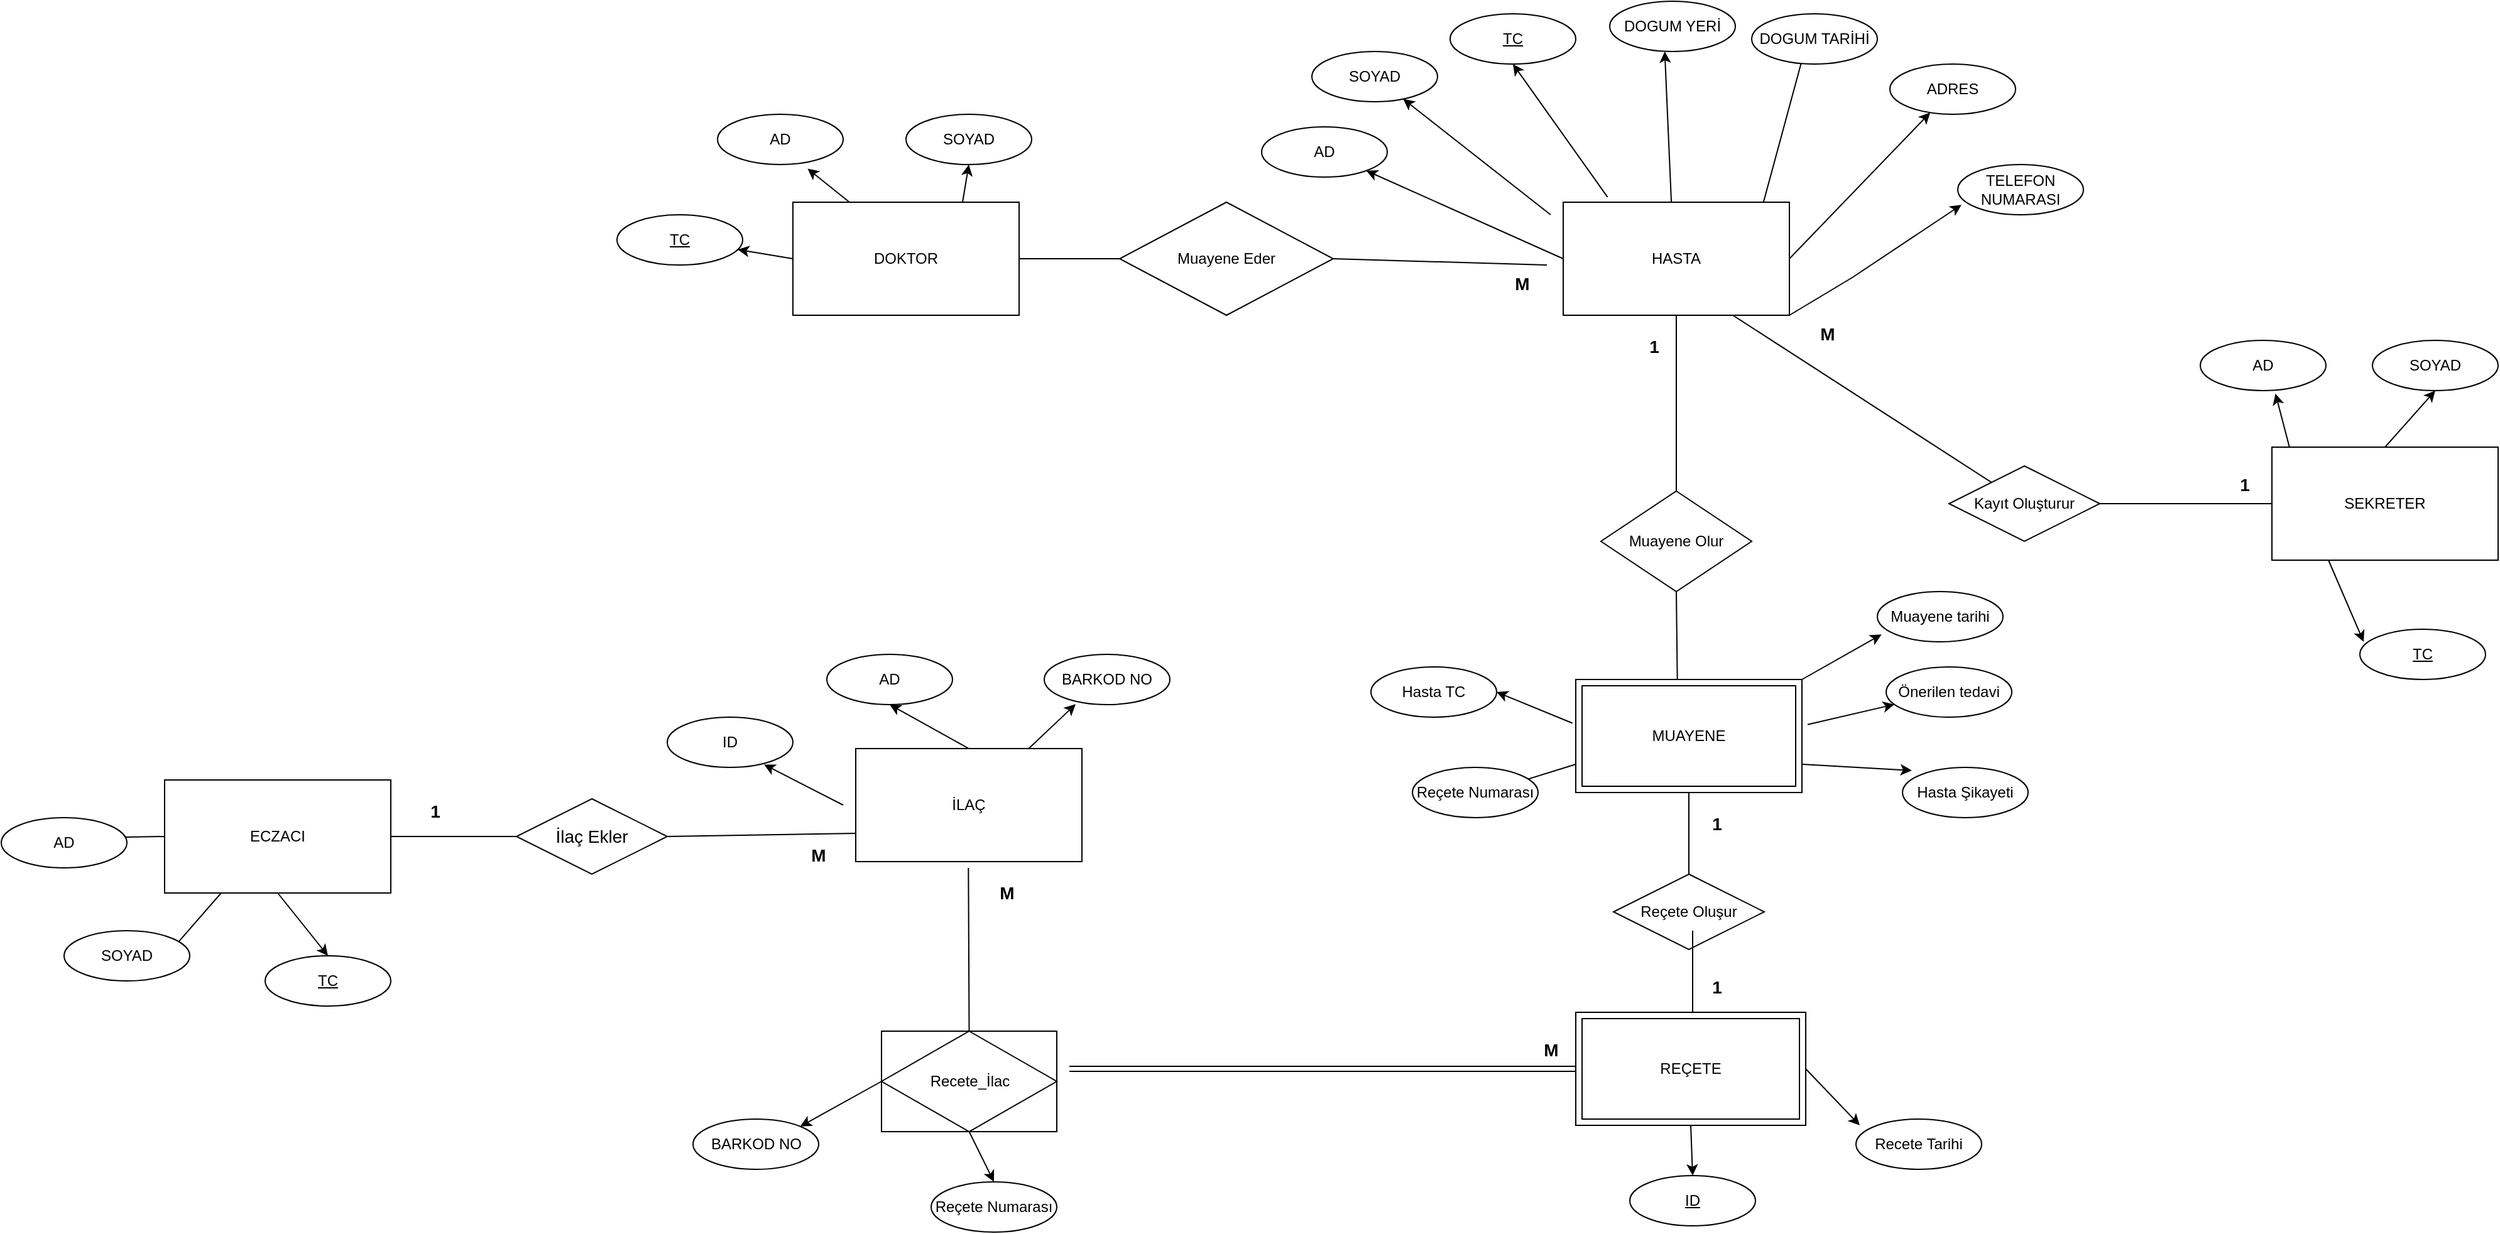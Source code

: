 <mxfile version="20.6.2" type="device"><diagram id="vHYphBkDn_1Jc8pr0I4r" name="Sayfa -1"><mxGraphModel dx="3870" dy="2345" grid="1" gridSize="10" guides="1" tooltips="1" connect="1" arrows="1" fold="1" page="1" pageScale="1" pageWidth="827" pageHeight="1169" math="0" shadow="0"><root><mxCell id="0"/><mxCell id="1" parent="0"/><mxCell id="0F81_-0SvKTZjGphXRvX-48" style="rounded=0;orthogonalLoop=1;jettySize=auto;html=1;" edge="1" parent="1" target="0F81_-0SvKTZjGphXRvX-10"><mxGeometry relative="1" as="geometry"><mxPoint x="83" y="140" as="sourcePoint"/></mxGeometry></mxCell><mxCell id="0F81_-0SvKTZjGphXRvX-49" style="edgeStyle=none;rounded=0;orthogonalLoop=1;jettySize=auto;html=1;exitX=0.5;exitY=1;exitDx=0;exitDy=0;" edge="1" parent="1" source="0F81_-0SvKTZjGphXRvX-1"><mxGeometry relative="1" as="geometry"><mxPoint x="173.805" y="9.997" as="targetPoint"/></mxGeometry></mxCell><mxCell id="0F81_-0SvKTZjGphXRvX-50" style="edgeStyle=none;rounded=0;orthogonalLoop=1;jettySize=auto;html=1;exitX=0.75;exitY=1;exitDx=0;exitDy=0;entryX=0.5;entryY=0;entryDx=0;entryDy=0;" edge="1" parent="1" source="0F81_-0SvKTZjGphXRvX-1" target="0F81_-0SvKTZjGphXRvX-16"><mxGeometry relative="1" as="geometry"/></mxCell><mxCell id="0F81_-0SvKTZjGphXRvX-51" style="edgeStyle=none;rounded=0;orthogonalLoop=1;jettySize=auto;html=1;exitX=1;exitY=1;exitDx=0;exitDy=0;entryX=0.029;entryY=0.802;entryDx=0;entryDy=0;entryPerimeter=0;" edge="1" parent="1" source="0F81_-0SvKTZjGphXRvX-1" target="0F81_-0SvKTZjGphXRvX-12"><mxGeometry relative="1" as="geometry"><Array as="points"><mxPoint x="323" y="190"/></Array></mxGeometry></mxCell><mxCell id="0F81_-0SvKTZjGphXRvX-52" style="edgeStyle=none;rounded=0;orthogonalLoop=1;jettySize=auto;html=1;exitX=1;exitY=0.5;exitDx=0;exitDy=0;" edge="1" parent="1" source="0F81_-0SvKTZjGphXRvX-1" target="0F81_-0SvKTZjGphXRvX-11"><mxGeometry relative="1" as="geometry"/></mxCell><mxCell id="0F81_-0SvKTZjGphXRvX-53" style="edgeStyle=none;rounded=0;orthogonalLoop=1;jettySize=auto;html=1;exitX=0;exitY=0.5;exitDx=0;exitDy=0;" edge="1" parent="1" source="0F81_-0SvKTZjGphXRvX-1" target="0F81_-0SvKTZjGphXRvX-8"><mxGeometry relative="1" as="geometry"/></mxCell><mxCell id="0F81_-0SvKTZjGphXRvX-1" value="HASTA" style="whiteSpace=wrap;html=1;align=center;" vertex="1" parent="1"><mxGeometry x="93" y="130" width="180" height="90" as="geometry"/></mxCell><mxCell id="0F81_-0SvKTZjGphXRvX-63" style="edgeStyle=none;rounded=0;orthogonalLoop=1;jettySize=auto;html=1;exitX=0.5;exitY=0;exitDx=0;exitDy=0;entryX=0.5;entryY=1;entryDx=0;entryDy=0;" edge="1" parent="1" source="0F81_-0SvKTZjGphXRvX-2" target="0F81_-0SvKTZjGphXRvX-19"><mxGeometry relative="1" as="geometry"><mxPoint x="-370" y="535" as="targetPoint"/></mxGeometry></mxCell><mxCell id="0F81_-0SvKTZjGphXRvX-65" style="edgeStyle=none;rounded=0;orthogonalLoop=1;jettySize=auto;html=1;entryX=0.25;entryY=0.992;entryDx=0;entryDy=0;entryPerimeter=0;" edge="1" parent="1" source="0F81_-0SvKTZjGphXRvX-2" target="0F81_-0SvKTZjGphXRvX-14"><mxGeometry relative="1" as="geometry"/></mxCell><mxCell id="0F81_-0SvKTZjGphXRvX-66" style="edgeStyle=none;rounded=0;orthogonalLoop=1;jettySize=auto;html=1;entryX=0.77;entryY=0.942;entryDx=0;entryDy=0;entryPerimeter=0;" edge="1" parent="1" target="0F81_-0SvKTZjGphXRvX-7"><mxGeometry relative="1" as="geometry"><mxPoint x="-480" y="610" as="sourcePoint"/></mxGeometry></mxCell><mxCell id="0F81_-0SvKTZjGphXRvX-2" value="İLAÇ" style="whiteSpace=wrap;html=1;align=center;" vertex="1" parent="1"><mxGeometry x="-470" y="565" width="180" height="90" as="geometry"/></mxCell><mxCell id="0F81_-0SvKTZjGphXRvX-62" style="edgeStyle=none;rounded=0;orthogonalLoop=1;jettySize=auto;html=1;entryX=0.5;entryY=0;entryDx=0;entryDy=0;exitX=0.5;exitY=1;exitDx=0;exitDy=0;" edge="1" parent="1" source="0F81_-0SvKTZjGphXRvX-102" target="0F81_-0SvKTZjGphXRvX-42"><mxGeometry relative="1" as="geometry"><mxPoint x="196" y="895" as="targetPoint"/></mxGeometry></mxCell><mxCell id="0F81_-0SvKTZjGphXRvX-76" style="edgeStyle=none;rounded=0;orthogonalLoop=1;jettySize=auto;html=1;exitX=1;exitY=0.5;exitDx=0;exitDy=0;entryX=0;entryY=0.5;entryDx=0;entryDy=0;" edge="1" parent="1" source="0F81_-0SvKTZjGphXRvX-3"><mxGeometry relative="1" as="geometry"><mxPoint x="329" y="865" as="targetPoint"/></mxGeometry></mxCell><mxCell id="0F81_-0SvKTZjGphXRvX-3" value="REÇETE" style="whiteSpace=wrap;html=1;align=center;" vertex="1" parent="1"><mxGeometry x="106" y="775" width="180" height="90" as="geometry"/></mxCell><mxCell id="0F81_-0SvKTZjGphXRvX-59" style="edgeStyle=none;rounded=0;orthogonalLoop=1;jettySize=auto;html=1;exitX=0.75;exitY=0;exitDx=0;exitDy=0;entryX=0.5;entryY=1;entryDx=0;entryDy=0;" edge="1" parent="1" source="0F81_-0SvKTZjGphXRvX-4" target="0F81_-0SvKTZjGphXRvX-23"><mxGeometry relative="1" as="geometry"/></mxCell><mxCell id="0F81_-0SvKTZjGphXRvX-60" style="edgeStyle=none;rounded=0;orthogonalLoop=1;jettySize=auto;html=1;exitX=0.25;exitY=0;exitDx=0;exitDy=0;entryX=0.717;entryY=1.081;entryDx=0;entryDy=0;entryPerimeter=0;" edge="1" parent="1" source="0F81_-0SvKTZjGphXRvX-4" target="0F81_-0SvKTZjGphXRvX-22"><mxGeometry relative="1" as="geometry"/></mxCell><mxCell id="0F81_-0SvKTZjGphXRvX-61" style="edgeStyle=none;rounded=0;orthogonalLoop=1;jettySize=auto;html=1;exitX=0;exitY=0.5;exitDx=0;exitDy=0;" edge="1" parent="1" source="0F81_-0SvKTZjGphXRvX-4" target="0F81_-0SvKTZjGphXRvX-41"><mxGeometry relative="1" as="geometry"/></mxCell><mxCell id="0F81_-0SvKTZjGphXRvX-4" value="DOKTOR" style="whiteSpace=wrap;html=1;align=center;" vertex="1" parent="1"><mxGeometry x="-520" y="130" width="180" height="90" as="geometry"/></mxCell><mxCell id="0F81_-0SvKTZjGphXRvX-72" style="edgeStyle=none;rounded=0;orthogonalLoop=1;jettySize=auto;html=1;exitX=0;exitY=0.5;exitDx=0;exitDy=0;entryX=1;entryY=0;entryDx=0;entryDy=0;" edge="1" parent="1" source="0F81_-0SvKTZjGphXRvX-5"><mxGeometry relative="1" as="geometry"><mxPoint x="-1064.883" y="635.763" as="targetPoint"/></mxGeometry></mxCell><mxCell id="0F81_-0SvKTZjGphXRvX-73" style="edgeStyle=none;rounded=0;orthogonalLoop=1;jettySize=auto;html=1;exitX=0.25;exitY=1;exitDx=0;exitDy=0;entryX=1;entryY=0;entryDx=0;entryDy=0;" edge="1" parent="1" source="0F81_-0SvKTZjGphXRvX-5"><mxGeometry relative="1" as="geometry"><mxPoint x="-1014.883" y="725.763" as="targetPoint"/></mxGeometry></mxCell><mxCell id="0F81_-0SvKTZjGphXRvX-74" style="edgeStyle=none;rounded=0;orthogonalLoop=1;jettySize=auto;html=1;exitX=0.5;exitY=1;exitDx=0;exitDy=0;entryX=0.5;entryY=0;entryDx=0;entryDy=0;" edge="1" parent="1" source="0F81_-0SvKTZjGphXRvX-5" target="0F81_-0SvKTZjGphXRvX-43"><mxGeometry relative="1" as="geometry"/></mxCell><mxCell id="0F81_-0SvKTZjGphXRvX-136" value="" style="edgeStyle=none;shape=connector;rounded=0;orthogonalLoop=1;jettySize=auto;html=1;labelBackgroundColor=default;strokeColor=default;fontFamily=Helvetica;fontSize=11;fontColor=default;endArrow=none;startArrow=none;" edge="1" parent="1" target="0F81_-0SvKTZjGphXRvX-134"><mxGeometry relative="1" as="geometry"><mxPoint x="-830" y="635" as="sourcePoint"/></mxGeometry></mxCell><mxCell id="0F81_-0SvKTZjGphXRvX-5" value="ECZACI" style="whiteSpace=wrap;html=1;align=center;" vertex="1" parent="1"><mxGeometry x="-1020" y="590" width="180" height="90" as="geometry"/></mxCell><mxCell id="0F81_-0SvKTZjGphXRvX-54" style="edgeStyle=none;rounded=0;orthogonalLoop=1;jettySize=auto;html=1;exitX=0.25;exitY=1;exitDx=0;exitDy=0;" edge="1" parent="1" source="0F81_-0SvKTZjGphXRvX-6"><mxGeometry relative="1" as="geometry"><mxPoint x="730" y="480" as="targetPoint"/></mxGeometry></mxCell><mxCell id="0F81_-0SvKTZjGphXRvX-55" style="edgeStyle=none;rounded=0;orthogonalLoop=1;jettySize=auto;html=1;exitX=0.077;exitY=-0.003;exitDx=0;exitDy=0;entryX=0.598;entryY=1.06;entryDx=0;entryDy=0;entryPerimeter=0;exitPerimeter=0;" edge="1" parent="1" source="0F81_-0SvKTZjGphXRvX-6" target="0F81_-0SvKTZjGphXRvX-31"><mxGeometry relative="1" as="geometry"><mxPoint x="600.0" y="385" as="targetPoint"/></mxGeometry></mxCell><mxCell id="0F81_-0SvKTZjGphXRvX-57" style="edgeStyle=none;rounded=0;orthogonalLoop=1;jettySize=auto;html=1;exitX=0.5;exitY=0;exitDx=0;exitDy=0;entryX=0.5;entryY=1;entryDx=0;entryDy=0;" edge="1" parent="1" source="0F81_-0SvKTZjGphXRvX-6" target="0F81_-0SvKTZjGphXRvX-32"><mxGeometry relative="1" as="geometry"/></mxCell><mxCell id="0F81_-0SvKTZjGphXRvX-6" value="SEKRETER" style="whiteSpace=wrap;html=1;align=center;" vertex="1" parent="1"><mxGeometry x="657" y="325" width="180" height="90" as="geometry"/></mxCell><mxCell id="0F81_-0SvKTZjGphXRvX-7" value="ID" style="ellipse;whiteSpace=wrap;html=1;align=center;" vertex="1" parent="1"><mxGeometry x="-620" y="540" width="100" height="40" as="geometry"/></mxCell><mxCell id="0F81_-0SvKTZjGphXRvX-8" value="AD" style="ellipse;whiteSpace=wrap;html=1;align=center;" vertex="1" parent="1"><mxGeometry x="-147" y="70" width="100" height="40" as="geometry"/></mxCell><mxCell id="0F81_-0SvKTZjGphXRvX-10" value="SOYAD" style="ellipse;whiteSpace=wrap;html=1;align=center;" vertex="1" parent="1"><mxGeometry x="-107" y="10" width="100" height="40" as="geometry"/></mxCell><mxCell id="0F81_-0SvKTZjGphXRvX-11" value="ADRES" style="ellipse;whiteSpace=wrap;html=1;align=center;" vertex="1" parent="1"><mxGeometry x="353" y="20" width="100" height="40" as="geometry"/></mxCell><mxCell id="0F81_-0SvKTZjGphXRvX-12" value="TELEFON NUMARASI" style="ellipse;whiteSpace=wrap;html=1;align=center;" vertex="1" parent="1"><mxGeometry x="407" y="100" width="100" height="40" as="geometry"/></mxCell><mxCell id="0F81_-0SvKTZjGphXRvX-14" value="BARKOD NO" style="ellipse;whiteSpace=wrap;html=1;align=center;" vertex="1" parent="1"><mxGeometry x="-320" y="490" width="100" height="40" as="geometry"/></mxCell><mxCell id="0F81_-0SvKTZjGphXRvX-15" value="DOGUM YERİ" style="ellipse;whiteSpace=wrap;html=1;align=center;" vertex="1" parent="1"><mxGeometry x="130" y="-30" width="100" height="40" as="geometry"/></mxCell><mxCell id="0F81_-0SvKTZjGphXRvX-16" value="DOGUM TARİHİ" style="ellipse;whiteSpace=wrap;html=1;align=center;" vertex="1" parent="1"><mxGeometry x="243" y="-20" width="100" height="40" as="geometry"/></mxCell><mxCell id="0F81_-0SvKTZjGphXRvX-19" value="AD" style="ellipse;whiteSpace=wrap;html=1;align=center;" vertex="1" parent="1"><mxGeometry x="-493" y="490" width="100" height="40" as="geometry"/></mxCell><mxCell id="0F81_-0SvKTZjGphXRvX-22" value="AD" style="ellipse;whiteSpace=wrap;html=1;align=center;" vertex="1" parent="1"><mxGeometry x="-580" y="60" width="100" height="40" as="geometry"/></mxCell><mxCell id="0F81_-0SvKTZjGphXRvX-23" value="SOYAD" style="ellipse;whiteSpace=wrap;html=1;align=center;" vertex="1" parent="1"><mxGeometry x="-430" y="60" width="100" height="40" as="geometry"/></mxCell><mxCell id="0F81_-0SvKTZjGphXRvX-26" value="AD" style="ellipse;whiteSpace=wrap;html=1;align=center;" vertex="1" parent="1"><mxGeometry x="-1150" y="620" width="100" height="40" as="geometry"/></mxCell><mxCell id="0F81_-0SvKTZjGphXRvX-27" value="SOYAD" style="ellipse;whiteSpace=wrap;html=1;align=center;" vertex="1" parent="1"><mxGeometry x="-1100" y="710" width="100" height="40" as="geometry"/></mxCell><mxCell id="0F81_-0SvKTZjGphXRvX-31" value="AD" style="ellipse;whiteSpace=wrap;html=1;align=center;" vertex="1" parent="1"><mxGeometry x="600" y="240.0" width="100" height="40" as="geometry"/></mxCell><mxCell id="0F81_-0SvKTZjGphXRvX-32" value="SOYAD" style="ellipse;whiteSpace=wrap;html=1;align=center;" vertex="1" parent="1"><mxGeometry x="737" y="240" width="100" height="40" as="geometry"/></mxCell><mxCell id="0F81_-0SvKTZjGphXRvX-67" style="edgeStyle=none;rounded=0;orthogonalLoop=1;jettySize=auto;html=1;exitX=0;exitY=0.75;exitDx=0;exitDy=0;" edge="1" parent="1" source="0F81_-0SvKTZjGphXRvX-34"><mxGeometry relative="1" as="geometry"><mxPoint x="38.008" y="597.72" as="targetPoint"/></mxGeometry></mxCell><mxCell id="0F81_-0SvKTZjGphXRvX-68" style="edgeStyle=none;rounded=0;orthogonalLoop=1;jettySize=auto;html=1;exitX=1;exitY=0.75;exitDx=0;exitDy=0;" edge="1" parent="1" source="0F81_-0SvKTZjGphXRvX-34"><mxGeometry relative="1" as="geometry"><mxPoint x="370.413" y="582.435" as="targetPoint"/></mxGeometry></mxCell><mxCell id="0F81_-0SvKTZjGphXRvX-69" style="rounded=0;orthogonalLoop=1;jettySize=auto;html=1;exitX=-0.015;exitY=0.386;exitDx=0;exitDy=0;entryX=1;entryY=0.5;entryDx=0;entryDy=0;exitPerimeter=0;" edge="1" parent="1" source="0F81_-0SvKTZjGphXRvX-34" target="0F81_-0SvKTZjGphXRvX-37"><mxGeometry relative="1" as="geometry"/></mxCell><mxCell id="0F81_-0SvKTZjGphXRvX-70" style="rounded=0;orthogonalLoop=1;jettySize=auto;html=1;exitX=1.025;exitY=0.399;exitDx=0;exitDy=0;exitPerimeter=0;" edge="1" parent="1" source="0F81_-0SvKTZjGphXRvX-34" target="0F81_-0SvKTZjGphXRvX-38"><mxGeometry relative="1" as="geometry"/></mxCell><mxCell id="0F81_-0SvKTZjGphXRvX-71" style="edgeStyle=none;rounded=0;orthogonalLoop=1;jettySize=auto;html=1;exitX=1;exitY=0;exitDx=0;exitDy=0;entryX=0.033;entryY=0.854;entryDx=0;entryDy=0;entryPerimeter=0;" edge="1" parent="1" source="0F81_-0SvKTZjGphXRvX-34" target="0F81_-0SvKTZjGphXRvX-35"><mxGeometry relative="1" as="geometry"><mxPoint x="334.43" y="613.43" as="targetPoint"/></mxGeometry></mxCell><mxCell id="0F81_-0SvKTZjGphXRvX-34" value="MUAYENE" style="whiteSpace=wrap;html=1;align=center;" vertex="1" parent="1"><mxGeometry x="103" y="510" width="180" height="90" as="geometry"/></mxCell><mxCell id="0F81_-0SvKTZjGphXRvX-35" value="Muayene tarihi" style="ellipse;whiteSpace=wrap;html=1;align=center;" vertex="1" parent="1"><mxGeometry x="343" y="440" width="100" height="40" as="geometry"/></mxCell><mxCell id="0F81_-0SvKTZjGphXRvX-36" value="Hasta Şikayeti" style="ellipse;whiteSpace=wrap;html=1;align=center;" vertex="1" parent="1"><mxGeometry x="363" y="580" width="100" height="40" as="geometry"/></mxCell><mxCell id="0F81_-0SvKTZjGphXRvX-37" value="Hasta TC" style="ellipse;whiteSpace=wrap;html=1;align=center;" vertex="1" parent="1"><mxGeometry x="-60" y="500" width="100" height="40" as="geometry"/></mxCell><mxCell id="0F81_-0SvKTZjGphXRvX-38" value="Önerilen tedavi" style="ellipse;whiteSpace=wrap;html=1;align=center;" vertex="1" parent="1"><mxGeometry x="350" y="500" width="100" height="40" as="geometry"/></mxCell><mxCell id="0F81_-0SvKTZjGphXRvX-39" value="Reçete Numarası" style="ellipse;whiteSpace=wrap;html=1;align=center;" vertex="1" parent="1"><mxGeometry x="-27" y="580" width="100" height="40" as="geometry"/></mxCell><mxCell id="0F81_-0SvKTZjGphXRvX-40" value="TC" style="ellipse;whiteSpace=wrap;html=1;align=center;fontStyle=4;" vertex="1" parent="1"><mxGeometry x="727" y="470" width="100" height="40" as="geometry"/></mxCell><mxCell id="0F81_-0SvKTZjGphXRvX-41" value="TC" style="ellipse;whiteSpace=wrap;html=1;align=center;fontStyle=4;" vertex="1" parent="1"><mxGeometry x="-660" y="140" width="100" height="40" as="geometry"/></mxCell><mxCell id="0F81_-0SvKTZjGphXRvX-42" value="ID" style="ellipse;whiteSpace=wrap;html=1;align=center;fontStyle=4;" vertex="1" parent="1"><mxGeometry x="146" y="905" width="100" height="40" as="geometry"/></mxCell><mxCell id="0F81_-0SvKTZjGphXRvX-43" value="TC" style="ellipse;whiteSpace=wrap;html=1;align=center;fontStyle=4;" vertex="1" parent="1"><mxGeometry x="-940" y="730" width="100" height="40" as="geometry"/></mxCell><mxCell id="0F81_-0SvKTZjGphXRvX-44" value="TC" style="ellipse;whiteSpace=wrap;html=1;align=center;fontStyle=4;" vertex="1" parent="1"><mxGeometry x="3" y="-20" width="100" height="40" as="geometry"/></mxCell><mxCell id="0F81_-0SvKTZjGphXRvX-46" value="" style="endArrow=classic;html=1;rounded=0;exitX=0.196;exitY=-0.045;exitDx=0;exitDy=0;entryX=0.5;entryY=1;entryDx=0;entryDy=0;exitPerimeter=0;" edge="1" parent="1" source="0F81_-0SvKTZjGphXRvX-1" target="0F81_-0SvKTZjGphXRvX-44"><mxGeometry width="50" height="50" relative="1" as="geometry"><mxPoint x="113" y="-40" as="sourcePoint"/><mxPoint x="163" y="-90" as="targetPoint"/><Array as="points"/></mxGeometry></mxCell><mxCell id="0F81_-0SvKTZjGphXRvX-115" style="edgeStyle=none;shape=connector;rounded=0;orthogonalLoop=1;jettySize=auto;html=1;exitX=0;exitY=0.5;exitDx=0;exitDy=0;entryX=1;entryY=0;entryDx=0;entryDy=0;labelBackgroundColor=default;strokeColor=default;fontFamily=Helvetica;fontSize=11;fontColor=default;endArrow=classic;" edge="1" parent="1" source="0F81_-0SvKTZjGphXRvX-58" target="0F81_-0SvKTZjGphXRvX-112"><mxGeometry relative="1" as="geometry"/></mxCell><mxCell id="0F81_-0SvKTZjGphXRvX-116" style="edgeStyle=none;shape=connector;rounded=0;orthogonalLoop=1;jettySize=auto;html=1;exitX=0.5;exitY=1;exitDx=0;exitDy=0;entryX=0.5;entryY=0;entryDx=0;entryDy=0;labelBackgroundColor=default;strokeColor=default;fontFamily=Helvetica;fontSize=11;fontColor=default;endArrow=classic;" edge="1" parent="1" source="0F81_-0SvKTZjGphXRvX-58" target="0F81_-0SvKTZjGphXRvX-113"><mxGeometry relative="1" as="geometry"/></mxCell><mxCell id="0F81_-0SvKTZjGphXRvX-120" style="edgeStyle=none;shape=connector;rounded=0;orthogonalLoop=1;jettySize=auto;html=1;exitX=0.5;exitY=0;exitDx=0;exitDy=0;labelBackgroundColor=default;strokeColor=default;fontFamily=Helvetica;fontSize=11;fontColor=default;endArrow=none;" edge="1" parent="1" source="0F81_-0SvKTZjGphXRvX-58"><mxGeometry relative="1" as="geometry"><mxPoint x="-380.333" y="660" as="targetPoint"/></mxGeometry></mxCell><mxCell id="0F81_-0SvKTZjGphXRvX-58" value="Recete_İlac" style="shape=associativeEntity;whiteSpace=wrap;html=1;align=center;" vertex="1" parent="1"><mxGeometry x="-449.5" y="790" width="139.5" height="80" as="geometry"/></mxCell><mxCell id="0F81_-0SvKTZjGphXRvX-75" value="Recete Tarihi" style="ellipse;whiteSpace=wrap;html=1;align=center;" vertex="1" parent="1"><mxGeometry x="326" y="860" width="100" height="40" as="geometry"/></mxCell><mxCell id="0F81_-0SvKTZjGphXRvX-77" value="Muayene Eder" style="shape=rhombus;perimeter=rhombusPerimeter;whiteSpace=wrap;html=1;align=center;" vertex="1" parent="1"><mxGeometry x="-260" y="130" width="170" height="90" as="geometry"/></mxCell><mxCell id="0F81_-0SvKTZjGphXRvX-78" value="Kayıt Oluşturur" style="shape=rhombus;perimeter=rhombusPerimeter;whiteSpace=wrap;html=1;align=center;" vertex="1" parent="1"><mxGeometry x="400" y="340" width="120" height="60" as="geometry"/></mxCell><mxCell id="0F81_-0SvKTZjGphXRvX-79" value="Muayene Olur" style="shape=rhombus;perimeter=rhombusPerimeter;whiteSpace=wrap;html=1;align=center;" vertex="1" parent="1"><mxGeometry x="123" y="360" width="120" height="80" as="geometry"/></mxCell><mxCell id="0F81_-0SvKTZjGphXRvX-80" value="Reçete Oluşur" style="shape=rhombus;perimeter=rhombusPerimeter;whiteSpace=wrap;html=1;align=center;" vertex="1" parent="1"><mxGeometry x="133" y="665" width="120" height="60" as="geometry"/></mxCell><mxCell id="0F81_-0SvKTZjGphXRvX-85" value="" style="endArrow=none;html=1;rounded=0;exitX=1;exitY=0.5;exitDx=0;exitDy=0;entryX=0;entryY=0.5;entryDx=0;entryDy=0;" edge="1" parent="1" source="0F81_-0SvKTZjGphXRvX-4" target="0F81_-0SvKTZjGphXRvX-77"><mxGeometry width="50" height="50" relative="1" as="geometry"><mxPoint x="-30" y="450" as="sourcePoint"/><mxPoint x="20" y="400" as="targetPoint"/></mxGeometry></mxCell><mxCell id="0F81_-0SvKTZjGphXRvX-88" value="" style="endArrow=none;html=1;rounded=0;exitX=1;exitY=0.5;exitDx=0;exitDy=0;" edge="1" parent="1" source="0F81_-0SvKTZjGphXRvX-77"><mxGeometry width="50" height="50" relative="1" as="geometry"><mxPoint x="-90" y="190" as="sourcePoint"/><mxPoint x="80" y="180" as="targetPoint"/></mxGeometry></mxCell><mxCell id="0F81_-0SvKTZjGphXRvX-97" value="" style="endArrow=none;html=1;rounded=0;entryX=0;entryY=0.5;entryDx=0;entryDy=0;exitX=1;exitY=0.5;exitDx=0;exitDy=0;" edge="1" parent="1" source="0F81_-0SvKTZjGphXRvX-78" target="0F81_-0SvKTZjGphXRvX-6"><mxGeometry width="50" height="50" relative="1" as="geometry"><mxPoint x="530" y="355" as="sourcePoint"/><mxPoint x="710" y="355" as="targetPoint"/></mxGeometry></mxCell><mxCell id="0F81_-0SvKTZjGphXRvX-99" value="" style="endArrow=none;html=1;rounded=0;exitX=0.75;exitY=1;exitDx=0;exitDy=0;" edge="1" parent="1" source="0F81_-0SvKTZjGphXRvX-1" target="0F81_-0SvKTZjGphXRvX-78"><mxGeometry width="50" height="50" relative="1" as="geometry"><mxPoint x="140" y="280" as="sourcePoint"/><mxPoint x="310" y="285" as="targetPoint"/></mxGeometry></mxCell><mxCell id="0F81_-0SvKTZjGphXRvX-100" value="&lt;font style=&quot;font-size: 14px;&quot;&gt;&lt;b&gt;1&lt;/b&gt;&lt;/font&gt;" style="text;html=1;align=center;verticalAlign=middle;resizable=0;points=[];autosize=1;strokeColor=none;fillColor=none;" vertex="1" parent="1"><mxGeometry x="620" y="340" width="30" height="30" as="geometry"/></mxCell><mxCell id="0F81_-0SvKTZjGphXRvX-101" value="MUAYENE" style="shape=ext;margin=3;double=1;whiteSpace=wrap;html=1;align=center;" vertex="1" parent="1"><mxGeometry x="103" y="510" width="180" height="90" as="geometry"/></mxCell><mxCell id="0F81_-0SvKTZjGphXRvX-102" value="REÇETE" style="shape=ext;margin=3;double=1;whiteSpace=wrap;html=1;align=center;" vertex="1" parent="1"><mxGeometry x="103" y="775" width="183" height="90" as="geometry"/></mxCell><mxCell id="0F81_-0SvKTZjGphXRvX-103" value="" style="endArrow=none;html=1;rounded=0;exitX=0.5;exitY=1;exitDx=0;exitDy=0;entryX=0.5;entryY=0;entryDx=0;entryDy=0;" edge="1" parent="1" source="0F81_-0SvKTZjGphXRvX-1" target="0F81_-0SvKTZjGphXRvX-79"><mxGeometry width="50" height="50" relative="1" as="geometry"><mxPoint x="40" y="290" as="sourcePoint"/><mxPoint x="245.835" y="423.083" as="targetPoint"/></mxGeometry></mxCell><mxCell id="0F81_-0SvKTZjGphXRvX-106" value="" style="endArrow=none;html=1;rounded=0;exitX=0.5;exitY=1;exitDx=0;exitDy=0;entryX=0.449;entryY=-0.006;entryDx=0;entryDy=0;entryPerimeter=0;" edge="1" parent="1" source="0F81_-0SvKTZjGphXRvX-79" target="0F81_-0SvKTZjGphXRvX-101"><mxGeometry width="50" height="50" relative="1" as="geometry"><mxPoint x="190" y="450" as="sourcePoint"/><mxPoint x="190" y="590" as="targetPoint"/></mxGeometry></mxCell><mxCell id="0F81_-0SvKTZjGphXRvX-108" value="" style="endArrow=none;html=1;rounded=0;exitX=0.5;exitY=1;exitDx=0;exitDy=0;entryX=0.5;entryY=0;entryDx=0;entryDy=0;" edge="1" parent="1" source="0F81_-0SvKTZjGphXRvX-101" target="0F81_-0SvKTZjGphXRvX-80"><mxGeometry width="50" height="50" relative="1" as="geometry"><mxPoint x="170" y="640" as="sourcePoint"/><mxPoint x="170" y="780" as="targetPoint"/></mxGeometry></mxCell><mxCell id="0F81_-0SvKTZjGphXRvX-109" value="" style="endArrow=none;html=1;rounded=0;exitX=0.5;exitY=1;exitDx=0;exitDy=0;" edge="1" parent="1"><mxGeometry width="50" height="50" relative="1" as="geometry"><mxPoint x="196" y="710" as="sourcePoint"/><mxPoint x="196" y="775" as="targetPoint"/></mxGeometry></mxCell><mxCell id="0F81_-0SvKTZjGphXRvX-112" value="BARKOD NO" style="ellipse;whiteSpace=wrap;html=1;align=center;" vertex="1" parent="1"><mxGeometry x="-599.5" y="860" width="100" height="40" as="geometry"/></mxCell><mxCell id="0F81_-0SvKTZjGphXRvX-113" value="Reçete Numarası" style="ellipse;whiteSpace=wrap;html=1;align=center;" vertex="1" parent="1"><mxGeometry x="-410" y="910" width="100" height="40" as="geometry"/></mxCell><mxCell id="0F81_-0SvKTZjGphXRvX-126" value="" style="shape=link;html=1;rounded=0;labelBackgroundColor=default;strokeColor=default;fontFamily=Helvetica;fontSize=11;fontColor=default;endArrow=none;entryX=0;entryY=0.5;entryDx=0;entryDy=0;" edge="1" parent="1" target="0F81_-0SvKTZjGphXRvX-102"><mxGeometry width="100" relative="1" as="geometry"><mxPoint x="-300" y="820" as="sourcePoint"/><mxPoint x="90" y="830" as="targetPoint"/></mxGeometry></mxCell><mxCell id="0F81_-0SvKTZjGphXRvX-127" value="&lt;font style=&quot;font-size: 14px;&quot;&gt;&lt;b&gt;M&lt;/b&gt;&lt;/font&gt;" style="text;html=1;align=center;verticalAlign=middle;resizable=0;points=[];autosize=1;strokeColor=none;fillColor=none;fontSize=11;fontFamily=Helvetica;fontColor=default;" vertex="1" parent="1"><mxGeometry x="63" y="790" width="40" height="30" as="geometry"/></mxCell><mxCell id="0F81_-0SvKTZjGphXRvX-128" value="&lt;font style=&quot;font-size: 14px;&quot;&gt;&lt;b&gt;M&lt;/b&gt;&lt;/font&gt;" style="text;html=1;align=center;verticalAlign=middle;resizable=0;points=[];autosize=1;strokeColor=none;fillColor=none;fontSize=11;fontFamily=Helvetica;fontColor=default;" vertex="1" parent="1"><mxGeometry x="-370" y="665" width="40" height="30" as="geometry"/></mxCell><mxCell id="0F81_-0SvKTZjGphXRvX-129" value="&lt;font style=&quot;font-size: 14px;&quot;&gt;&lt;b&gt;M&lt;/b&gt;&lt;/font&gt;" style="text;html=1;align=center;verticalAlign=middle;resizable=0;points=[];autosize=1;strokeColor=none;fillColor=none;fontSize=11;fontFamily=Helvetica;fontColor=default;" vertex="1" parent="1"><mxGeometry x="40" y="180" width="40" height="30" as="geometry"/></mxCell><mxCell id="0F81_-0SvKTZjGphXRvX-130" value="&lt;font style=&quot;font-size: 14px;&quot;&gt;&lt;b&gt;M&lt;/b&gt;&lt;/font&gt;" style="text;html=1;align=center;verticalAlign=middle;resizable=0;points=[];autosize=1;strokeColor=none;fillColor=none;fontSize=11;fontFamily=Helvetica;fontColor=default;" vertex="1" parent="1"><mxGeometry x="283" y="220" width="40" height="30" as="geometry"/></mxCell><mxCell id="0F81_-0SvKTZjGphXRvX-131" value="&lt;font style=&quot;font-size: 14px;&quot;&gt;&lt;b&gt;1&lt;/b&gt;&lt;/font&gt;" style="text;html=1;align=center;verticalAlign=middle;resizable=0;points=[];autosize=1;strokeColor=none;fillColor=none;" vertex="1" parent="1"><mxGeometry x="150" y="230" width="30" height="30" as="geometry"/></mxCell><mxCell id="0F81_-0SvKTZjGphXRvX-132" value="&lt;font style=&quot;font-size: 14px;&quot;&gt;&lt;b&gt;1&lt;/b&gt;&lt;/font&gt;" style="text;html=1;align=center;verticalAlign=middle;resizable=0;points=[];autosize=1;strokeColor=none;fillColor=none;" vertex="1" parent="1"><mxGeometry x="200" y="610" width="30" height="30" as="geometry"/></mxCell><mxCell id="0F81_-0SvKTZjGphXRvX-133" value="&lt;font style=&quot;font-size: 14px;&quot;&gt;&lt;b&gt;1&lt;/b&gt;&lt;/font&gt;" style="text;html=1;align=center;verticalAlign=middle;resizable=0;points=[];autosize=1;strokeColor=none;fillColor=none;" vertex="1" parent="1"><mxGeometry x="200" y="740" width="30" height="30" as="geometry"/></mxCell><mxCell id="0F81_-0SvKTZjGphXRvX-135" style="edgeStyle=none;shape=connector;rounded=0;orthogonalLoop=1;jettySize=auto;html=1;exitX=1;exitY=0.5;exitDx=0;exitDy=0;entryX=0;entryY=0.75;entryDx=0;entryDy=0;labelBackgroundColor=default;strokeColor=default;fontFamily=Helvetica;fontSize=11;fontColor=default;endArrow=none;" edge="1" parent="1" source="0F81_-0SvKTZjGphXRvX-134" target="0F81_-0SvKTZjGphXRvX-2"><mxGeometry relative="1" as="geometry"/></mxCell><mxCell id="0F81_-0SvKTZjGphXRvX-134" value="İlaç Ekler" style="shape=rhombus;perimeter=rhombusPerimeter;whiteSpace=wrap;html=1;align=center;fontFamily=Helvetica;fontSize=14;fontColor=default;" vertex="1" parent="1"><mxGeometry x="-740" y="605" width="120" height="60" as="geometry"/></mxCell><mxCell id="0F81_-0SvKTZjGphXRvX-137" value="&lt;font style=&quot;font-size: 14px;&quot;&gt;&lt;b&gt;M&lt;/b&gt;&lt;/font&gt;" style="text;html=1;align=center;verticalAlign=middle;resizable=0;points=[];autosize=1;strokeColor=none;fillColor=none;fontSize=11;fontFamily=Helvetica;fontColor=default;" vertex="1" parent="1"><mxGeometry x="-520" y="635" width="40" height="30" as="geometry"/></mxCell><mxCell id="0F81_-0SvKTZjGphXRvX-139" value="" style="edgeStyle=none;shape=connector;rounded=0;orthogonalLoop=1;jettySize=auto;html=1;labelBackgroundColor=default;strokeColor=default;fontFamily=Helvetica;fontSize=11;fontColor=default;endArrow=none;" edge="1" parent="1" source="0F81_-0SvKTZjGphXRvX-5"><mxGeometry relative="1" as="geometry"><mxPoint x="-840" y="635" as="sourcePoint"/><mxPoint x="-827" y="635" as="targetPoint"/></mxGeometry></mxCell><mxCell id="0F81_-0SvKTZjGphXRvX-140" value="&lt;font style=&quot;font-size: 14px;&quot;&gt;&lt;b&gt;1&lt;/b&gt;&lt;/font&gt;" style="text;html=1;align=center;verticalAlign=middle;resizable=0;points=[];autosize=1;strokeColor=none;fillColor=none;" vertex="1" parent="1"><mxGeometry x="-820" y="600" width="30" height="30" as="geometry"/></mxCell></root></mxGraphModel></diagram></mxfile>